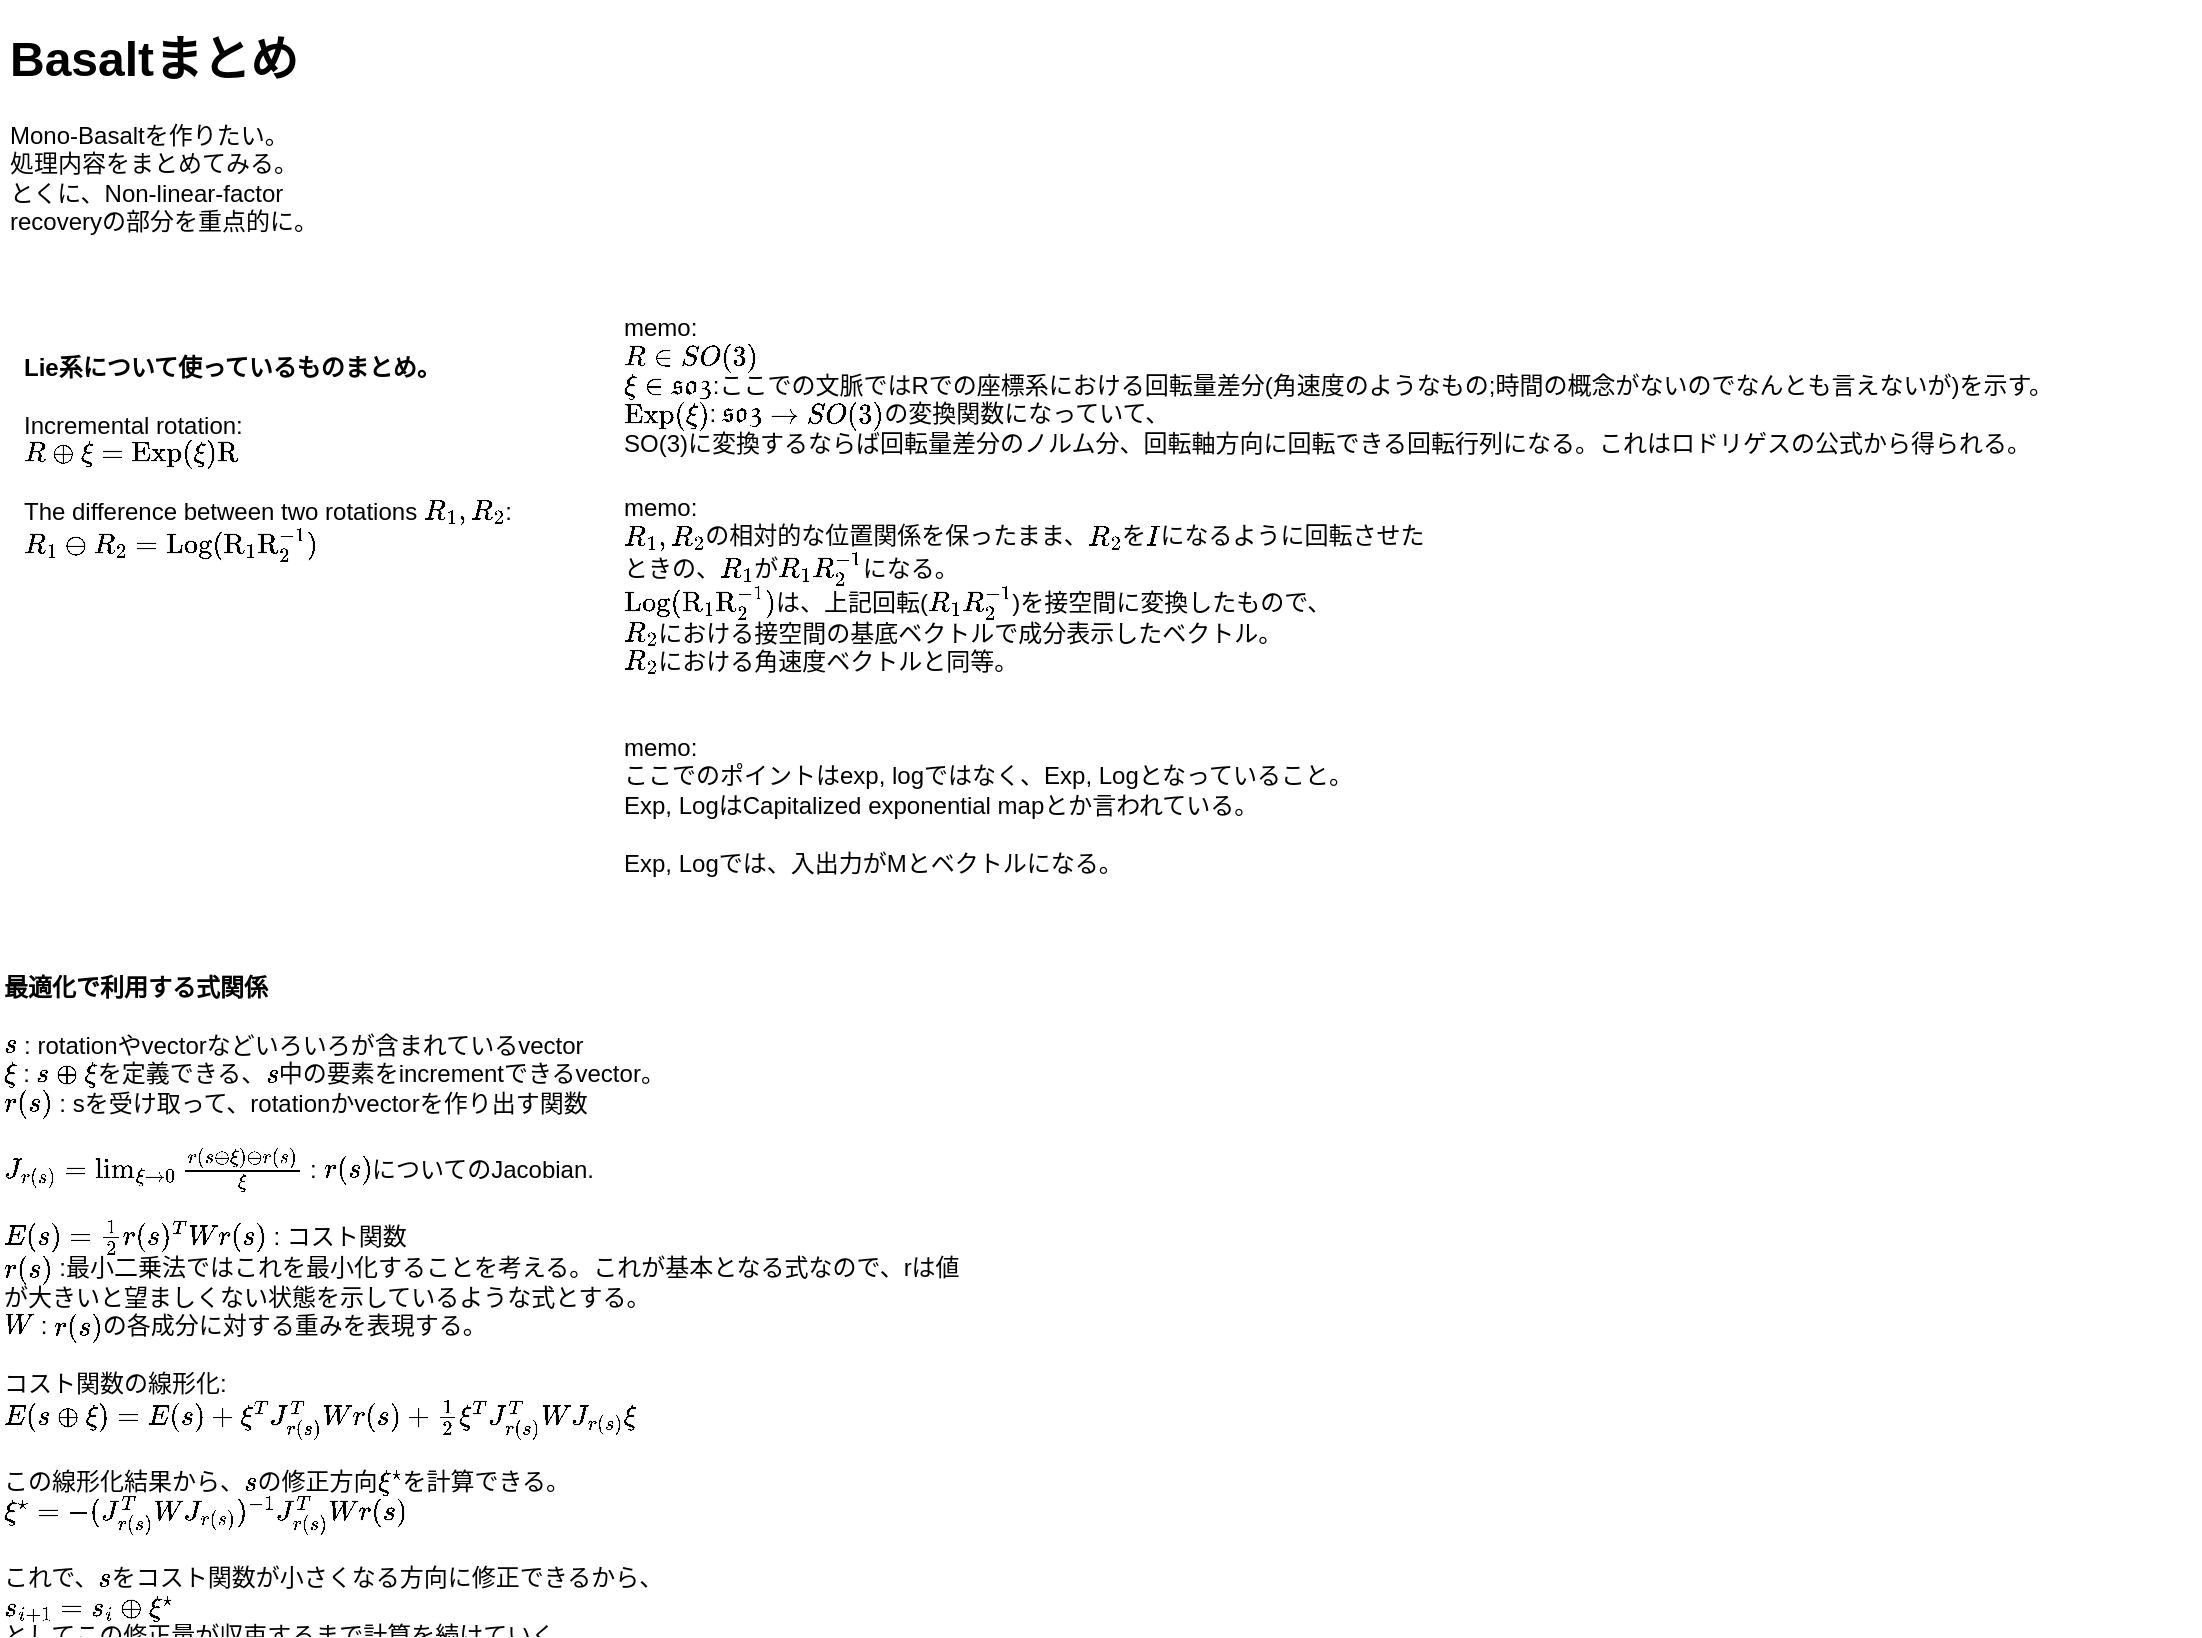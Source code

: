 <mxfile version="13.3.8" type="github">
  <diagram id="-X3X55rXStA9x6S70Jl4" name="Page-1">
    <mxGraphModel dx="1209" dy="833" grid="1" gridSize="10" guides="1" tooltips="1" connect="1" arrows="1" fold="1" page="1" pageScale="1" pageWidth="827" pageHeight="1169" math="1" shadow="0">
      <root>
        <mxCell id="0" />
        <mxCell id="1" parent="0" />
        <mxCell id="O7T-0wPgFSHERFyjUZqn-1" value="&lt;h1&gt;Basaltまとめ&lt;/h1&gt;&lt;p&gt;Mono-Basaltを作りたい。&lt;br&gt;処理内容をまとめてみる。&lt;br&gt;とくに、Non-linear-factor recoveryの部分を重点的に。&lt;/p&gt;" style="text;html=1;strokeColor=none;fillColor=none;spacing=5;spacingTop=-20;whiteSpace=wrap;overflow=hidden;rounded=0;" vertex="1" parent="1">
          <mxGeometry x="10" y="10" width="190" height="120" as="geometry" />
        </mxCell>
        <mxCell id="O7T-0wPgFSHERFyjUZqn-2" value="&lt;b&gt;Lie系について使っているものまとめ。&lt;br&gt;&lt;/b&gt;&lt;br&gt;Incremental rotation:&lt;br&gt;\( R \oplus \xi&amp;nbsp; = \rm{Exp} (\xi) R\)&lt;br&gt;&lt;br&gt;The difference between two rotations \(R_1, R_2\):&lt;br&gt;\( R_1 \ominus R_2 = \rm Log(R_1 R_2^{-1})\)&lt;br&gt;" style="text;html=1;strokeColor=none;fillColor=none;align=left;verticalAlign=top;whiteSpace=wrap;rounded=0;" vertex="1" parent="1">
          <mxGeometry x="20" y="170" width="300" height="140" as="geometry" />
        </mxCell>
        <mxCell id="O7T-0wPgFSHERFyjUZqn-3" value="memo:&lt;br&gt;\( R \in SO(3) \)&lt;br&gt;\( \xi \in \frak{so} 3\):ここでの文脈ではRでの座標系における回転量差分(角速度のようなもの;時間の概念がないのでなんとも言えないが)を示す。&lt;br&gt;\( \rm Exp(\xi) \): \( \frak{so}3 \) \( \rightarrow SO(3) \)の変換関数になっていて、&lt;br&gt;SO(3)に変換するならば回転量差分のノルム分、回転軸方向に回転できる回転行列になる。これはロドリゲスの公式から得られる。" style="text;html=1;align=left;verticalAlign=top;resizable=0;points=[];autosize=1;" vertex="1" parent="1">
          <mxGeometry x="320" y="150" width="790" height="80" as="geometry" />
        </mxCell>
        <mxCell id="O7T-0wPgFSHERFyjUZqn-4" value="memo:&lt;br&gt;\( R_1, R_2 \)の相対的な位置関係を保ったまま、\(R_2\)を\(I\)になるように回転させた&lt;br&gt;ときの、\(R_1\)が\(R_1 R_2^{-1} \)になる。&lt;br&gt;\( \rm Log(R_1 R_2^{-1}) \)は、上記回転(\(R_1 R_2^{-1}\))を接空間に変換したもので、&lt;br&gt;\(R_2\)における接空間の基底ベクトルで成分表示したベクトル。&lt;br&gt;\(R_2\)における角速度ベクトルと同等。" style="text;html=1;align=left;verticalAlign=top;resizable=0;points=[];autosize=1;" vertex="1" parent="1">
          <mxGeometry x="320" y="240" width="480" height="90" as="geometry" />
        </mxCell>
        <mxCell id="O7T-0wPgFSHERFyjUZqn-5" value="memo:&lt;br&gt;ここでのポイントはexp, logではなく、Exp, Logとなっていること。&lt;br&gt;Exp, LogはCapitalized exponential mapとか言われている。&lt;br&gt;&lt;br&gt;Exp, Logでは、入出力がMとベクトルになる。" style="text;html=1;align=left;verticalAlign=top;resizable=0;points=[];autosize=1;" vertex="1" parent="1">
          <mxGeometry x="320" y="360" width="380" height="80" as="geometry" />
        </mxCell>
        <mxCell id="O7T-0wPgFSHERFyjUZqn-6" value="&lt;b&gt;最適化で利用する式関係&lt;br&gt;&lt;/b&gt;&lt;br&gt;\(s\) : rotationやvectorなどいろいろが含まれているvector&lt;br&gt;\(\xi\) : \(s \oplus \xi \)を定義できる、\(s\)中の要素をincrementできるvector。&lt;br&gt;\(r(s)\) : sを受け取って、rotationかvectorを作り出す関数&lt;br&gt;&lt;br&gt;\( J_{r(s)} = \lim_{\xi \rightarrow 0} \frac{r(s \oplus \xi) \ominus r(s)}{\xi} \) : \(r(s)\)についてのJacobian.&lt;br&gt;&lt;br&gt;\( E(s) = \frac{1}{2} r(s)^T W r(s) \) : コスト関数&lt;br&gt;\(r(s)\) :最小二乗法ではこれを最小化することを考える。これが基本となる式なので、rは値が大きいと望ましくない状態を示しているような式とする。&lt;br&gt;\(W\) : \(r(s)\)の各成分に対する重みを表現する。&lt;br&gt;&lt;br&gt;コスト関数の線形化:&lt;br&gt;\(E(s \oplus \xi) = E(s) + \xi^T J_{r(s)}^T Wr(s) + \frac{1}{2}\xi^T J_{r(s)}^T W J_{r(s)} \xi\)&lt;br&gt;&lt;br&gt;この線形化結果から、\(s\)の修正方向\(\xi^\star\)を計算できる。&lt;br&gt;\( \xi^\star = -(J_{r(s)}^T W J_{r(s)})^{-1} J_{r(s)}^T W r(s) \)&lt;br&gt;&lt;br&gt;これで、\(s\)をコスト関数が小さくなる方向に修正できるから、&lt;br&gt;\(s_{i+1} = s_i \oplus \xi^\star \)&lt;br&gt;としてこの修正量が収束するまで計算を続けていく。" style="text;html=1;strokeColor=none;fillColor=none;align=left;verticalAlign=top;whiteSpace=wrap;rounded=0;" vertex="1" parent="1">
          <mxGeometry x="10" y="480" width="480" height="140" as="geometry" />
        </mxCell>
      </root>
    </mxGraphModel>
  </diagram>
</mxfile>
